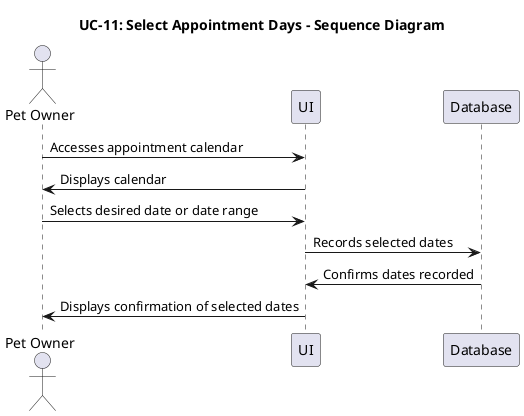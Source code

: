 @startuml
title UC-11: Select Appointment Days - Sequence Diagram

actor "Pet Owner" as owner
participant "UI" as ui
participant "Database" as db

owner -> ui: Accesses appointment calendar
ui -> owner: Displays calendar

owner -> ui: Selects desired date or date range
ui -> db: Records selected dates

db -> ui: Confirms dates recorded
ui -> owner: Displays confirmation of selected dates

@enduml
